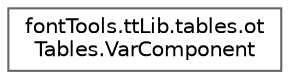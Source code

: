 digraph "Graphical Class Hierarchy"
{
 // LATEX_PDF_SIZE
  bgcolor="transparent";
  edge [fontname=Helvetica,fontsize=10,labelfontname=Helvetica,labelfontsize=10];
  node [fontname=Helvetica,fontsize=10,shape=box,height=0.2,width=0.4];
  rankdir="LR";
  Node0 [id="Node000000",label="fontTools.ttLib.tables.ot\lTables.VarComponent",height=0.2,width=0.4,color="grey40", fillcolor="white", style="filled",URL="$da/de8/classfontTools_1_1ttLib_1_1tables_1_1otTables_1_1VarComponent.html",tooltip=" "];
}
